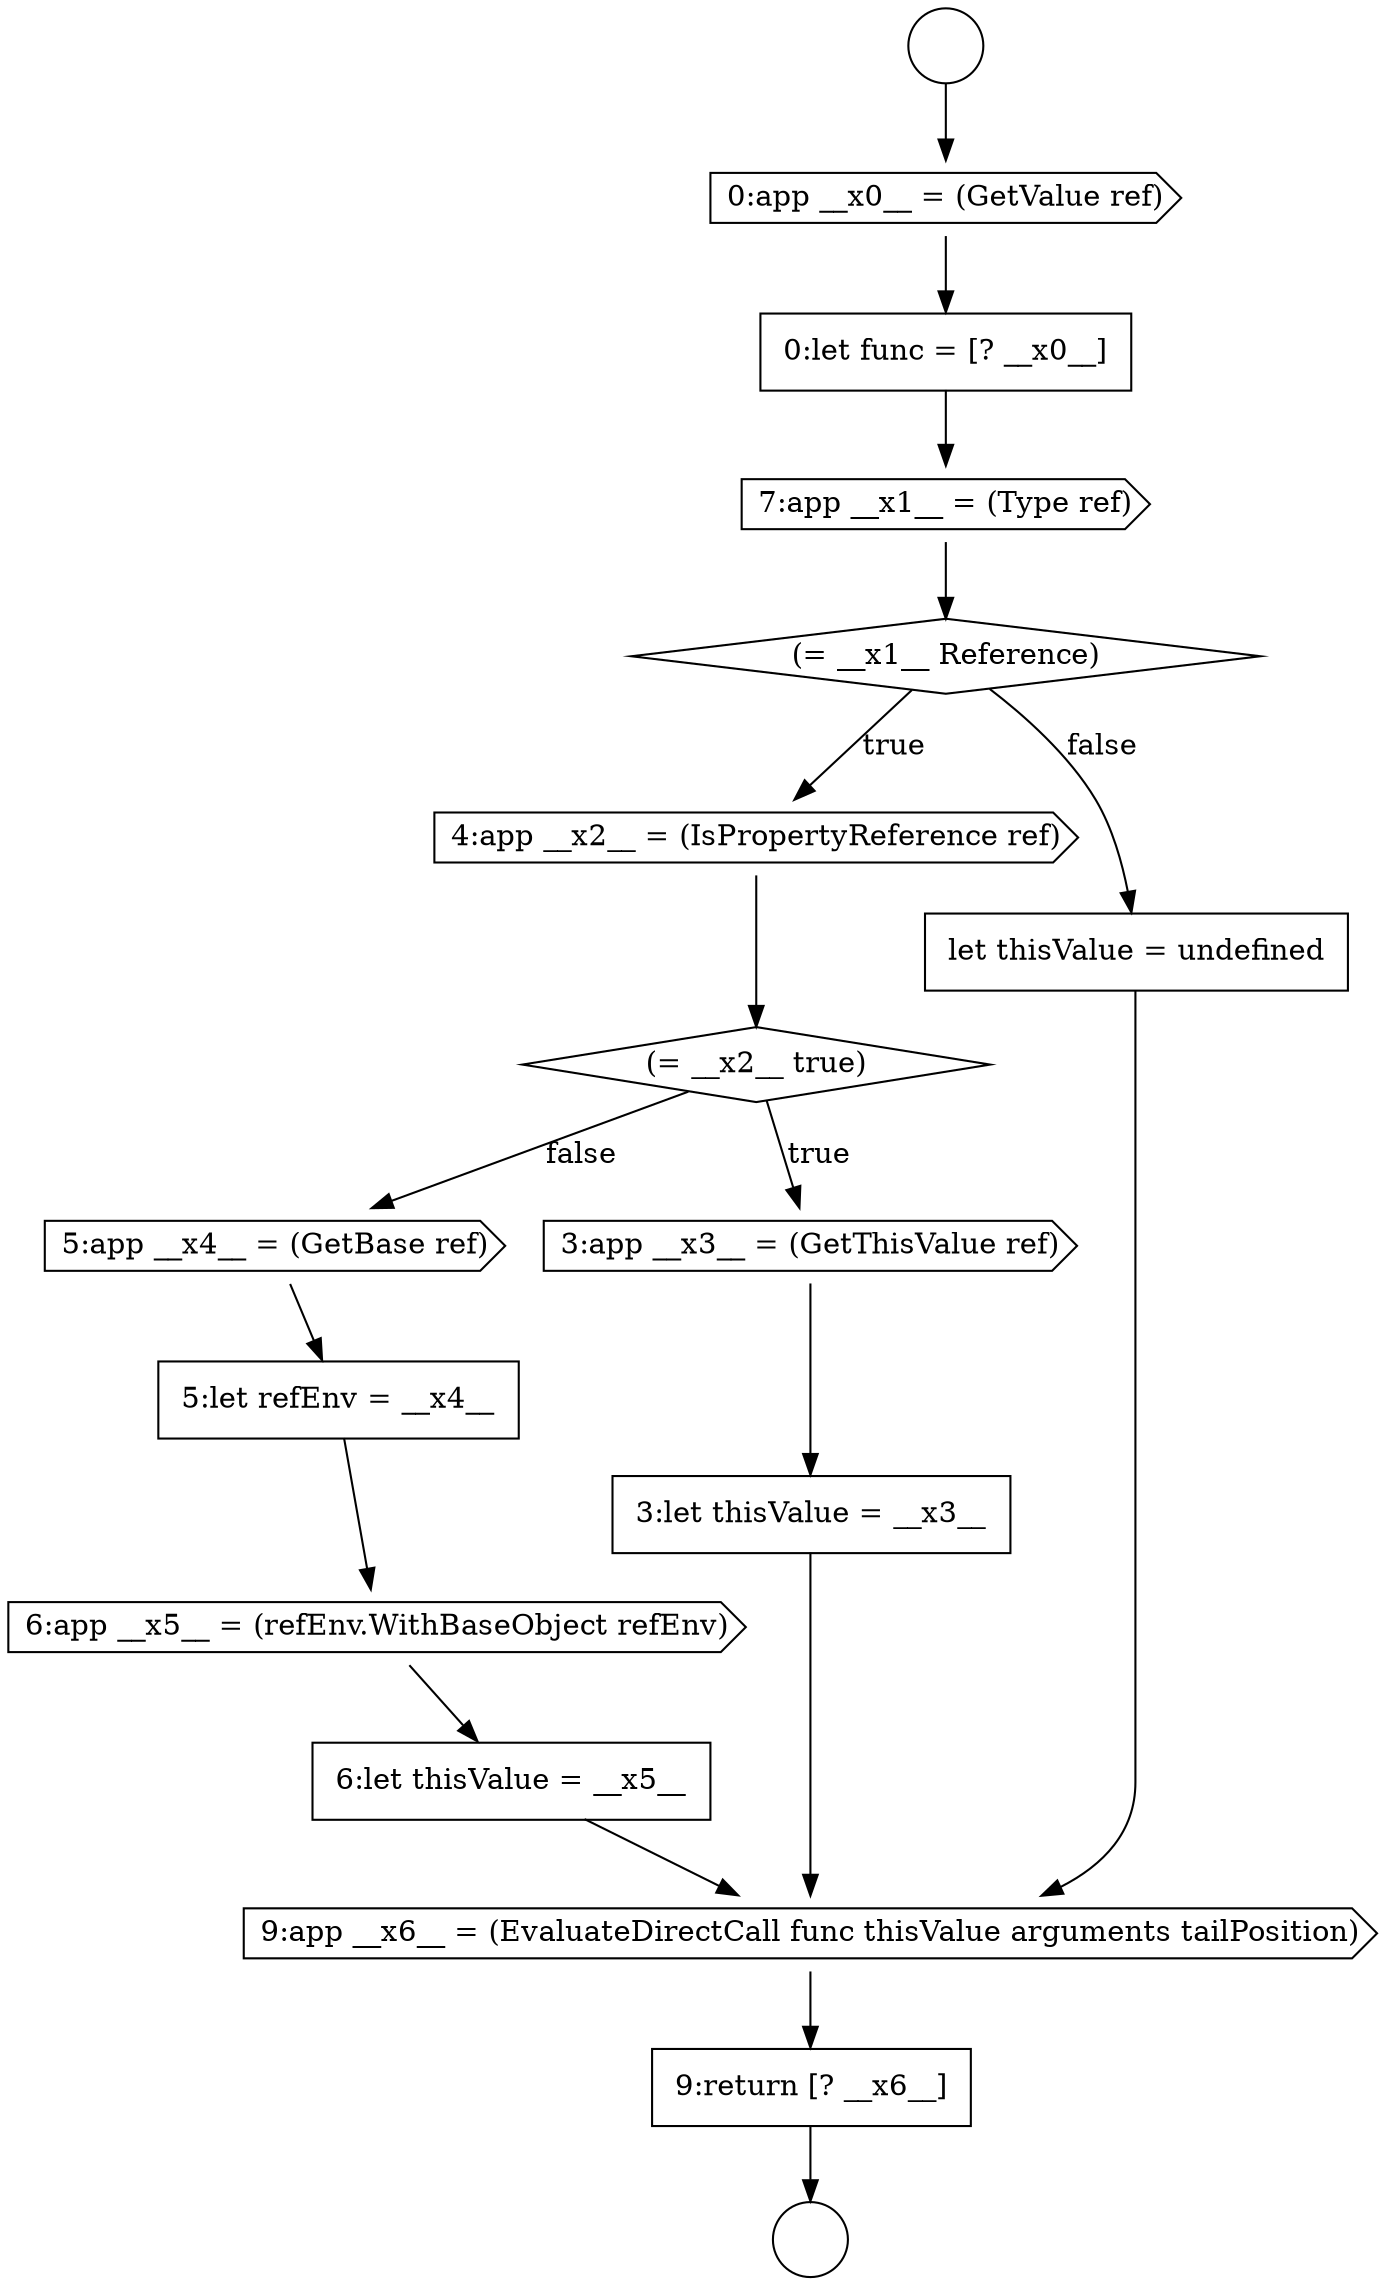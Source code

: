 digraph {
  node4043 [shape=cds, label=<<font color="black">0:app __x0__ = (GetValue ref)</font>> color="black" fillcolor="white" style=filled]
  node4047 [shape=cds, label=<<font color="black">4:app __x2__ = (IsPropertyReference ref)</font>> color="black" fillcolor="white" style=filled]
  node4050 [shape=none, margin=0, label=<<font color="black">
    <table border="0" cellborder="1" cellspacing="0" cellpadding="10">
      <tr><td align="left">3:let thisValue = __x3__</td></tr>
    </table>
  </font>> color="black" fillcolor="white" style=filled]
  node4055 [shape=none, margin=0, label=<<font color="black">
    <table border="0" cellborder="1" cellspacing="0" cellpadding="10">
      <tr><td align="left">let thisValue = undefined</td></tr>
    </table>
  </font>> color="black" fillcolor="white" style=filled]
  node4044 [shape=none, margin=0, label=<<font color="black">
    <table border="0" cellborder="1" cellspacing="0" cellpadding="10">
      <tr><td align="left">0:let func = [? __x0__]</td></tr>
    </table>
  </font>> color="black" fillcolor="white" style=filled]
  node4053 [shape=cds, label=<<font color="black">6:app __x5__ = (refEnv.WithBaseObject refEnv)</font>> color="black" fillcolor="white" style=filled]
  node4048 [shape=diamond, label=<<font color="black">(= __x2__ true)</font>> color="black" fillcolor="white" style=filled]
  node4041 [shape=circle label=" " color="black" fillcolor="white" style=filled]
  node4052 [shape=none, margin=0, label=<<font color="black">
    <table border="0" cellborder="1" cellspacing="0" cellpadding="10">
      <tr><td align="left">5:let refEnv = __x4__</td></tr>
    </table>
  </font>> color="black" fillcolor="white" style=filled]
  node4045 [shape=cds, label=<<font color="black">7:app __x1__ = (Type ref)</font>> color="black" fillcolor="white" style=filled]
  node4042 [shape=circle label=" " color="black" fillcolor="white" style=filled]
  node4051 [shape=cds, label=<<font color="black">5:app __x4__ = (GetBase ref)</font>> color="black" fillcolor="white" style=filled]
  node4056 [shape=cds, label=<<font color="black">9:app __x6__ = (EvaluateDirectCall func thisValue arguments tailPosition)</font>> color="black" fillcolor="white" style=filled]
  node4049 [shape=cds, label=<<font color="black">3:app __x3__ = (GetThisValue ref)</font>> color="black" fillcolor="white" style=filled]
  node4054 [shape=none, margin=0, label=<<font color="black">
    <table border="0" cellborder="1" cellspacing="0" cellpadding="10">
      <tr><td align="left">6:let thisValue = __x5__</td></tr>
    </table>
  </font>> color="black" fillcolor="white" style=filled]
  node4057 [shape=none, margin=0, label=<<font color="black">
    <table border="0" cellborder="1" cellspacing="0" cellpadding="10">
      <tr><td align="left">9:return [? __x6__]</td></tr>
    </table>
  </font>> color="black" fillcolor="white" style=filled]
  node4046 [shape=diamond, label=<<font color="black">(= __x1__ Reference)</font>> color="black" fillcolor="white" style=filled]
  node4043 -> node4044 [ color="black"]
  node4057 -> node4042 [ color="black"]
  node4044 -> node4045 [ color="black"]
  node4046 -> node4047 [label=<<font color="black">true</font>> color="black"]
  node4046 -> node4055 [label=<<font color="black">false</font>> color="black"]
  node4047 -> node4048 [ color="black"]
  node4050 -> node4056 [ color="black"]
  node4045 -> node4046 [ color="black"]
  node4048 -> node4049 [label=<<font color="black">true</font>> color="black"]
  node4048 -> node4051 [label=<<font color="black">false</font>> color="black"]
  node4055 -> node4056 [ color="black"]
  node4052 -> node4053 [ color="black"]
  node4041 -> node4043 [ color="black"]
  node4056 -> node4057 [ color="black"]
  node4054 -> node4056 [ color="black"]
  node4049 -> node4050 [ color="black"]
  node4051 -> node4052 [ color="black"]
  node4053 -> node4054 [ color="black"]
}

